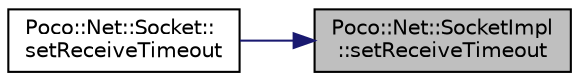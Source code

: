 digraph "Poco::Net::SocketImpl::setReceiveTimeout"
{
 // LATEX_PDF_SIZE
  edge [fontname="Helvetica",fontsize="10",labelfontname="Helvetica",labelfontsize="10"];
  node [fontname="Helvetica",fontsize="10",shape=record];
  rankdir="RL";
  Node1 [label="Poco::Net::SocketImpl\l::setReceiveTimeout",height=0.2,width=0.4,color="black", fillcolor="grey75", style="filled", fontcolor="black",tooltip=" "];
  Node1 -> Node2 [dir="back",color="midnightblue",fontsize="10",style="solid"];
  Node2 [label="Poco::Net::Socket::\lsetReceiveTimeout",height=0.2,width=0.4,color="black", fillcolor="white", style="filled",URL="$classPoco_1_1Net_1_1Socket.html#a9f9001c54738af42b93fe11f132e0801",tooltip=" "];
}
